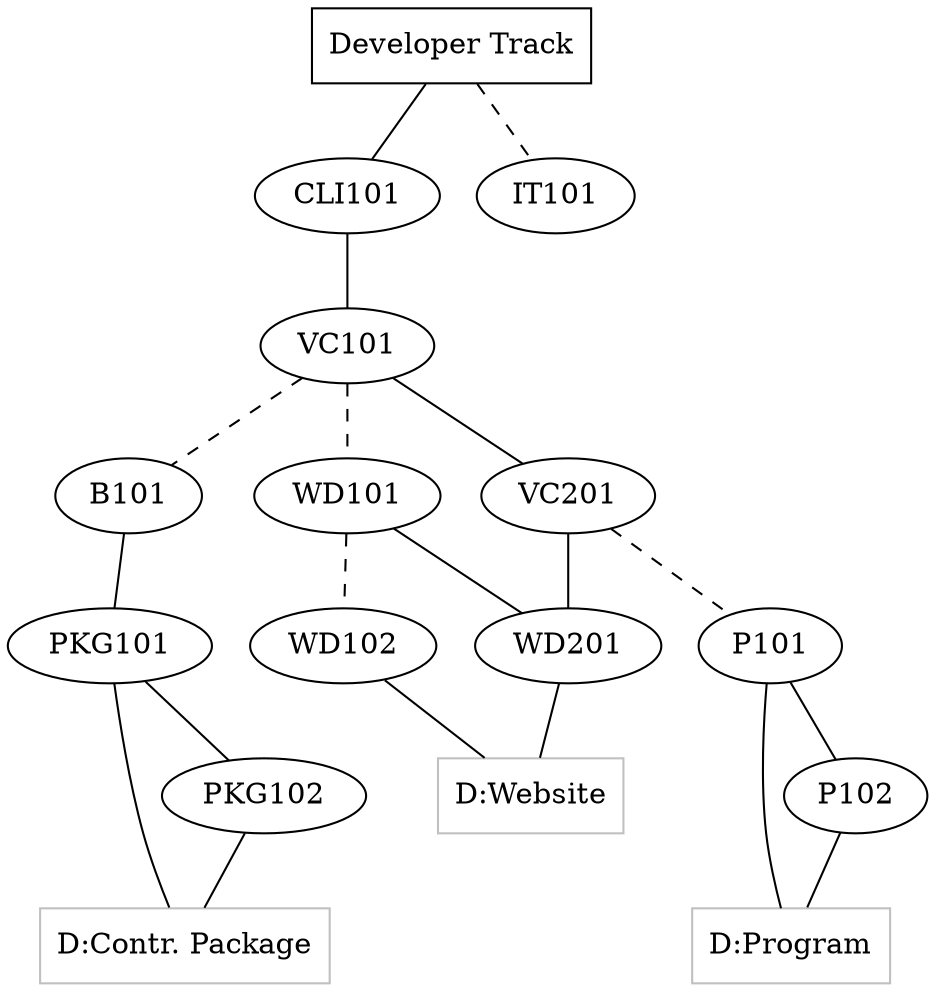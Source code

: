 graph g {
	#include "nodes.doth"

	deliver1 [label="D:Program",shape="rectangle",color="gray"];	
	deliver2 [label="D:Website",shape="rectangle",color="gray"];	
	deliver3 [label="D:Contr. Package",shape="rectangle",color="gray"];

	g [label="Developer Track", shape="rectangle"];
	g -- CLI101;
	g -- IT101 [style="dashed"];
	CLI101 -- VC101;
	VC101 -- B101 [style="dashed"];
	VC101 -- VC201;
	B101 -- PKG101;
	PKG101 -- PKG102;
	VC101 -- WD101 [style="dashed"];
	WD101 -- WD102 [style="dashed"];
	VC201 -- WD201;
	WD101 -- WD201;
	VC201 -- P101 [style="dashed"];
	P101 -- P102;

	P101 -- deliver1;
	P102 -- deliver1;

	WD201 -- deliver2;
	WD102 -- deliver2;

	PKG101 -- deliver3;
	PKG102 -- deliver3;
}
